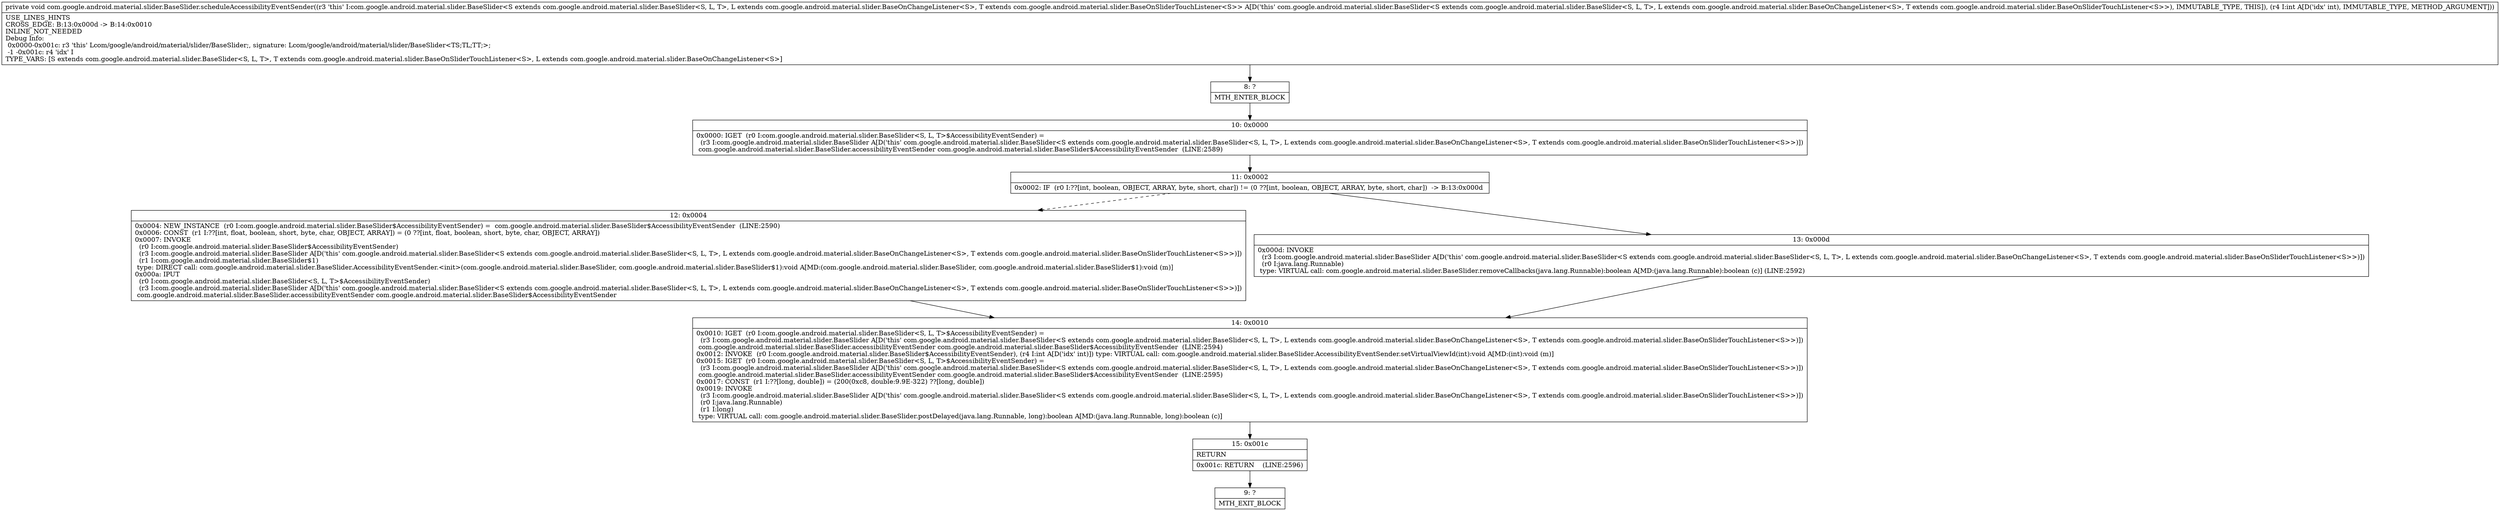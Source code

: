 digraph "CFG forcom.google.android.material.slider.BaseSlider.scheduleAccessibilityEventSender(I)V" {
Node_8 [shape=record,label="{8\:\ ?|MTH_ENTER_BLOCK\l}"];
Node_10 [shape=record,label="{10\:\ 0x0000|0x0000: IGET  (r0 I:com.google.android.material.slider.BaseSlider\<S, L, T\>$AccessibilityEventSender) = \l  (r3 I:com.google.android.material.slider.BaseSlider A[D('this' com.google.android.material.slider.BaseSlider\<S extends com.google.android.material.slider.BaseSlider\<S, L, T\>, L extends com.google.android.material.slider.BaseOnChangeListener\<S\>, T extends com.google.android.material.slider.BaseOnSliderTouchListener\<S\>\>)])\l com.google.android.material.slider.BaseSlider.accessibilityEventSender com.google.android.material.slider.BaseSlider$AccessibilityEventSender  (LINE:2589)\l}"];
Node_11 [shape=record,label="{11\:\ 0x0002|0x0002: IF  (r0 I:??[int, boolean, OBJECT, ARRAY, byte, short, char]) != (0 ??[int, boolean, OBJECT, ARRAY, byte, short, char])  \-\> B:13:0x000d \l}"];
Node_12 [shape=record,label="{12\:\ 0x0004|0x0004: NEW_INSTANCE  (r0 I:com.google.android.material.slider.BaseSlider$AccessibilityEventSender) =  com.google.android.material.slider.BaseSlider$AccessibilityEventSender  (LINE:2590)\l0x0006: CONST  (r1 I:??[int, float, boolean, short, byte, char, OBJECT, ARRAY]) = (0 ??[int, float, boolean, short, byte, char, OBJECT, ARRAY]) \l0x0007: INVOKE  \l  (r0 I:com.google.android.material.slider.BaseSlider$AccessibilityEventSender)\l  (r3 I:com.google.android.material.slider.BaseSlider A[D('this' com.google.android.material.slider.BaseSlider\<S extends com.google.android.material.slider.BaseSlider\<S, L, T\>, L extends com.google.android.material.slider.BaseOnChangeListener\<S\>, T extends com.google.android.material.slider.BaseOnSliderTouchListener\<S\>\>)])\l  (r1 I:com.google.android.material.slider.BaseSlider$1)\l type: DIRECT call: com.google.android.material.slider.BaseSlider.AccessibilityEventSender.\<init\>(com.google.android.material.slider.BaseSlider, com.google.android.material.slider.BaseSlider$1):void A[MD:(com.google.android.material.slider.BaseSlider, com.google.android.material.slider.BaseSlider$1):void (m)]\l0x000a: IPUT  \l  (r0 I:com.google.android.material.slider.BaseSlider\<S, L, T\>$AccessibilityEventSender)\l  (r3 I:com.google.android.material.slider.BaseSlider A[D('this' com.google.android.material.slider.BaseSlider\<S extends com.google.android.material.slider.BaseSlider\<S, L, T\>, L extends com.google.android.material.slider.BaseOnChangeListener\<S\>, T extends com.google.android.material.slider.BaseOnSliderTouchListener\<S\>\>)])\l com.google.android.material.slider.BaseSlider.accessibilityEventSender com.google.android.material.slider.BaseSlider$AccessibilityEventSender \l}"];
Node_14 [shape=record,label="{14\:\ 0x0010|0x0010: IGET  (r0 I:com.google.android.material.slider.BaseSlider\<S, L, T\>$AccessibilityEventSender) = \l  (r3 I:com.google.android.material.slider.BaseSlider A[D('this' com.google.android.material.slider.BaseSlider\<S extends com.google.android.material.slider.BaseSlider\<S, L, T\>, L extends com.google.android.material.slider.BaseOnChangeListener\<S\>, T extends com.google.android.material.slider.BaseOnSliderTouchListener\<S\>\>)])\l com.google.android.material.slider.BaseSlider.accessibilityEventSender com.google.android.material.slider.BaseSlider$AccessibilityEventSender  (LINE:2594)\l0x0012: INVOKE  (r0 I:com.google.android.material.slider.BaseSlider$AccessibilityEventSender), (r4 I:int A[D('idx' int)]) type: VIRTUAL call: com.google.android.material.slider.BaseSlider.AccessibilityEventSender.setVirtualViewId(int):void A[MD:(int):void (m)]\l0x0015: IGET  (r0 I:com.google.android.material.slider.BaseSlider\<S, L, T\>$AccessibilityEventSender) = \l  (r3 I:com.google.android.material.slider.BaseSlider A[D('this' com.google.android.material.slider.BaseSlider\<S extends com.google.android.material.slider.BaseSlider\<S, L, T\>, L extends com.google.android.material.slider.BaseOnChangeListener\<S\>, T extends com.google.android.material.slider.BaseOnSliderTouchListener\<S\>\>)])\l com.google.android.material.slider.BaseSlider.accessibilityEventSender com.google.android.material.slider.BaseSlider$AccessibilityEventSender  (LINE:2595)\l0x0017: CONST  (r1 I:??[long, double]) = (200(0xc8, double:9.9E\-322) ??[long, double]) \l0x0019: INVOKE  \l  (r3 I:com.google.android.material.slider.BaseSlider A[D('this' com.google.android.material.slider.BaseSlider\<S extends com.google.android.material.slider.BaseSlider\<S, L, T\>, L extends com.google.android.material.slider.BaseOnChangeListener\<S\>, T extends com.google.android.material.slider.BaseOnSliderTouchListener\<S\>\>)])\l  (r0 I:java.lang.Runnable)\l  (r1 I:long)\l type: VIRTUAL call: com.google.android.material.slider.BaseSlider.postDelayed(java.lang.Runnable, long):boolean A[MD:(java.lang.Runnable, long):boolean (c)]\l}"];
Node_15 [shape=record,label="{15\:\ 0x001c|RETURN\l|0x001c: RETURN    (LINE:2596)\l}"];
Node_9 [shape=record,label="{9\:\ ?|MTH_EXIT_BLOCK\l}"];
Node_13 [shape=record,label="{13\:\ 0x000d|0x000d: INVOKE  \l  (r3 I:com.google.android.material.slider.BaseSlider A[D('this' com.google.android.material.slider.BaseSlider\<S extends com.google.android.material.slider.BaseSlider\<S, L, T\>, L extends com.google.android.material.slider.BaseOnChangeListener\<S\>, T extends com.google.android.material.slider.BaseOnSliderTouchListener\<S\>\>)])\l  (r0 I:java.lang.Runnable)\l type: VIRTUAL call: com.google.android.material.slider.BaseSlider.removeCallbacks(java.lang.Runnable):boolean A[MD:(java.lang.Runnable):boolean (c)] (LINE:2592)\l}"];
MethodNode[shape=record,label="{private void com.google.android.material.slider.BaseSlider.scheduleAccessibilityEventSender((r3 'this' I:com.google.android.material.slider.BaseSlider\<S extends com.google.android.material.slider.BaseSlider\<S, L, T\>, L extends com.google.android.material.slider.BaseOnChangeListener\<S\>, T extends com.google.android.material.slider.BaseOnSliderTouchListener\<S\>\> A[D('this' com.google.android.material.slider.BaseSlider\<S extends com.google.android.material.slider.BaseSlider\<S, L, T\>, L extends com.google.android.material.slider.BaseOnChangeListener\<S\>, T extends com.google.android.material.slider.BaseOnSliderTouchListener\<S\>\>), IMMUTABLE_TYPE, THIS]), (r4 I:int A[D('idx' int), IMMUTABLE_TYPE, METHOD_ARGUMENT]))  | USE_LINES_HINTS\lCROSS_EDGE: B:13:0x000d \-\> B:14:0x0010\lINLINE_NOT_NEEDED\lDebug Info:\l  0x0000\-0x001c: r3 'this' Lcom\/google\/android\/material\/slider\/BaseSlider;, signature: Lcom\/google\/android\/material\/slider\/BaseSlider\<TS;TL;TT;\>;\l  \-1 \-0x001c: r4 'idx' I\lTYPE_VARS: [S extends com.google.android.material.slider.BaseSlider\<S, L, T\>, T extends com.google.android.material.slider.BaseOnSliderTouchListener\<S\>, L extends com.google.android.material.slider.BaseOnChangeListener\<S\>]\l}"];
MethodNode -> Node_8;Node_8 -> Node_10;
Node_10 -> Node_11;
Node_11 -> Node_12[style=dashed];
Node_11 -> Node_13;
Node_12 -> Node_14;
Node_14 -> Node_15;
Node_15 -> Node_9;
Node_13 -> Node_14;
}

